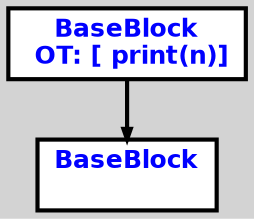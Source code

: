 digraph G {
ordering=out;
ranksep=.4;
bgcolor="lightgrey";  node [shape=box, fixedsize=false, fontsize=12, fontname="Helvetica-bold", fontcolor="blue"
width=.25, height=.25, color="black", fillcolor="white", style="filled, solid, bold"];

edge [arrowsize=.5, color="black", style="bold"]    n000011C81FF22180 [label="BaseBlock\n OT: [ print(n)]
"]
    n000011C81FF221E0 [label="BaseBlock\n "]
    n000011C81FF22180 -> n000011C81FF221E0
}
